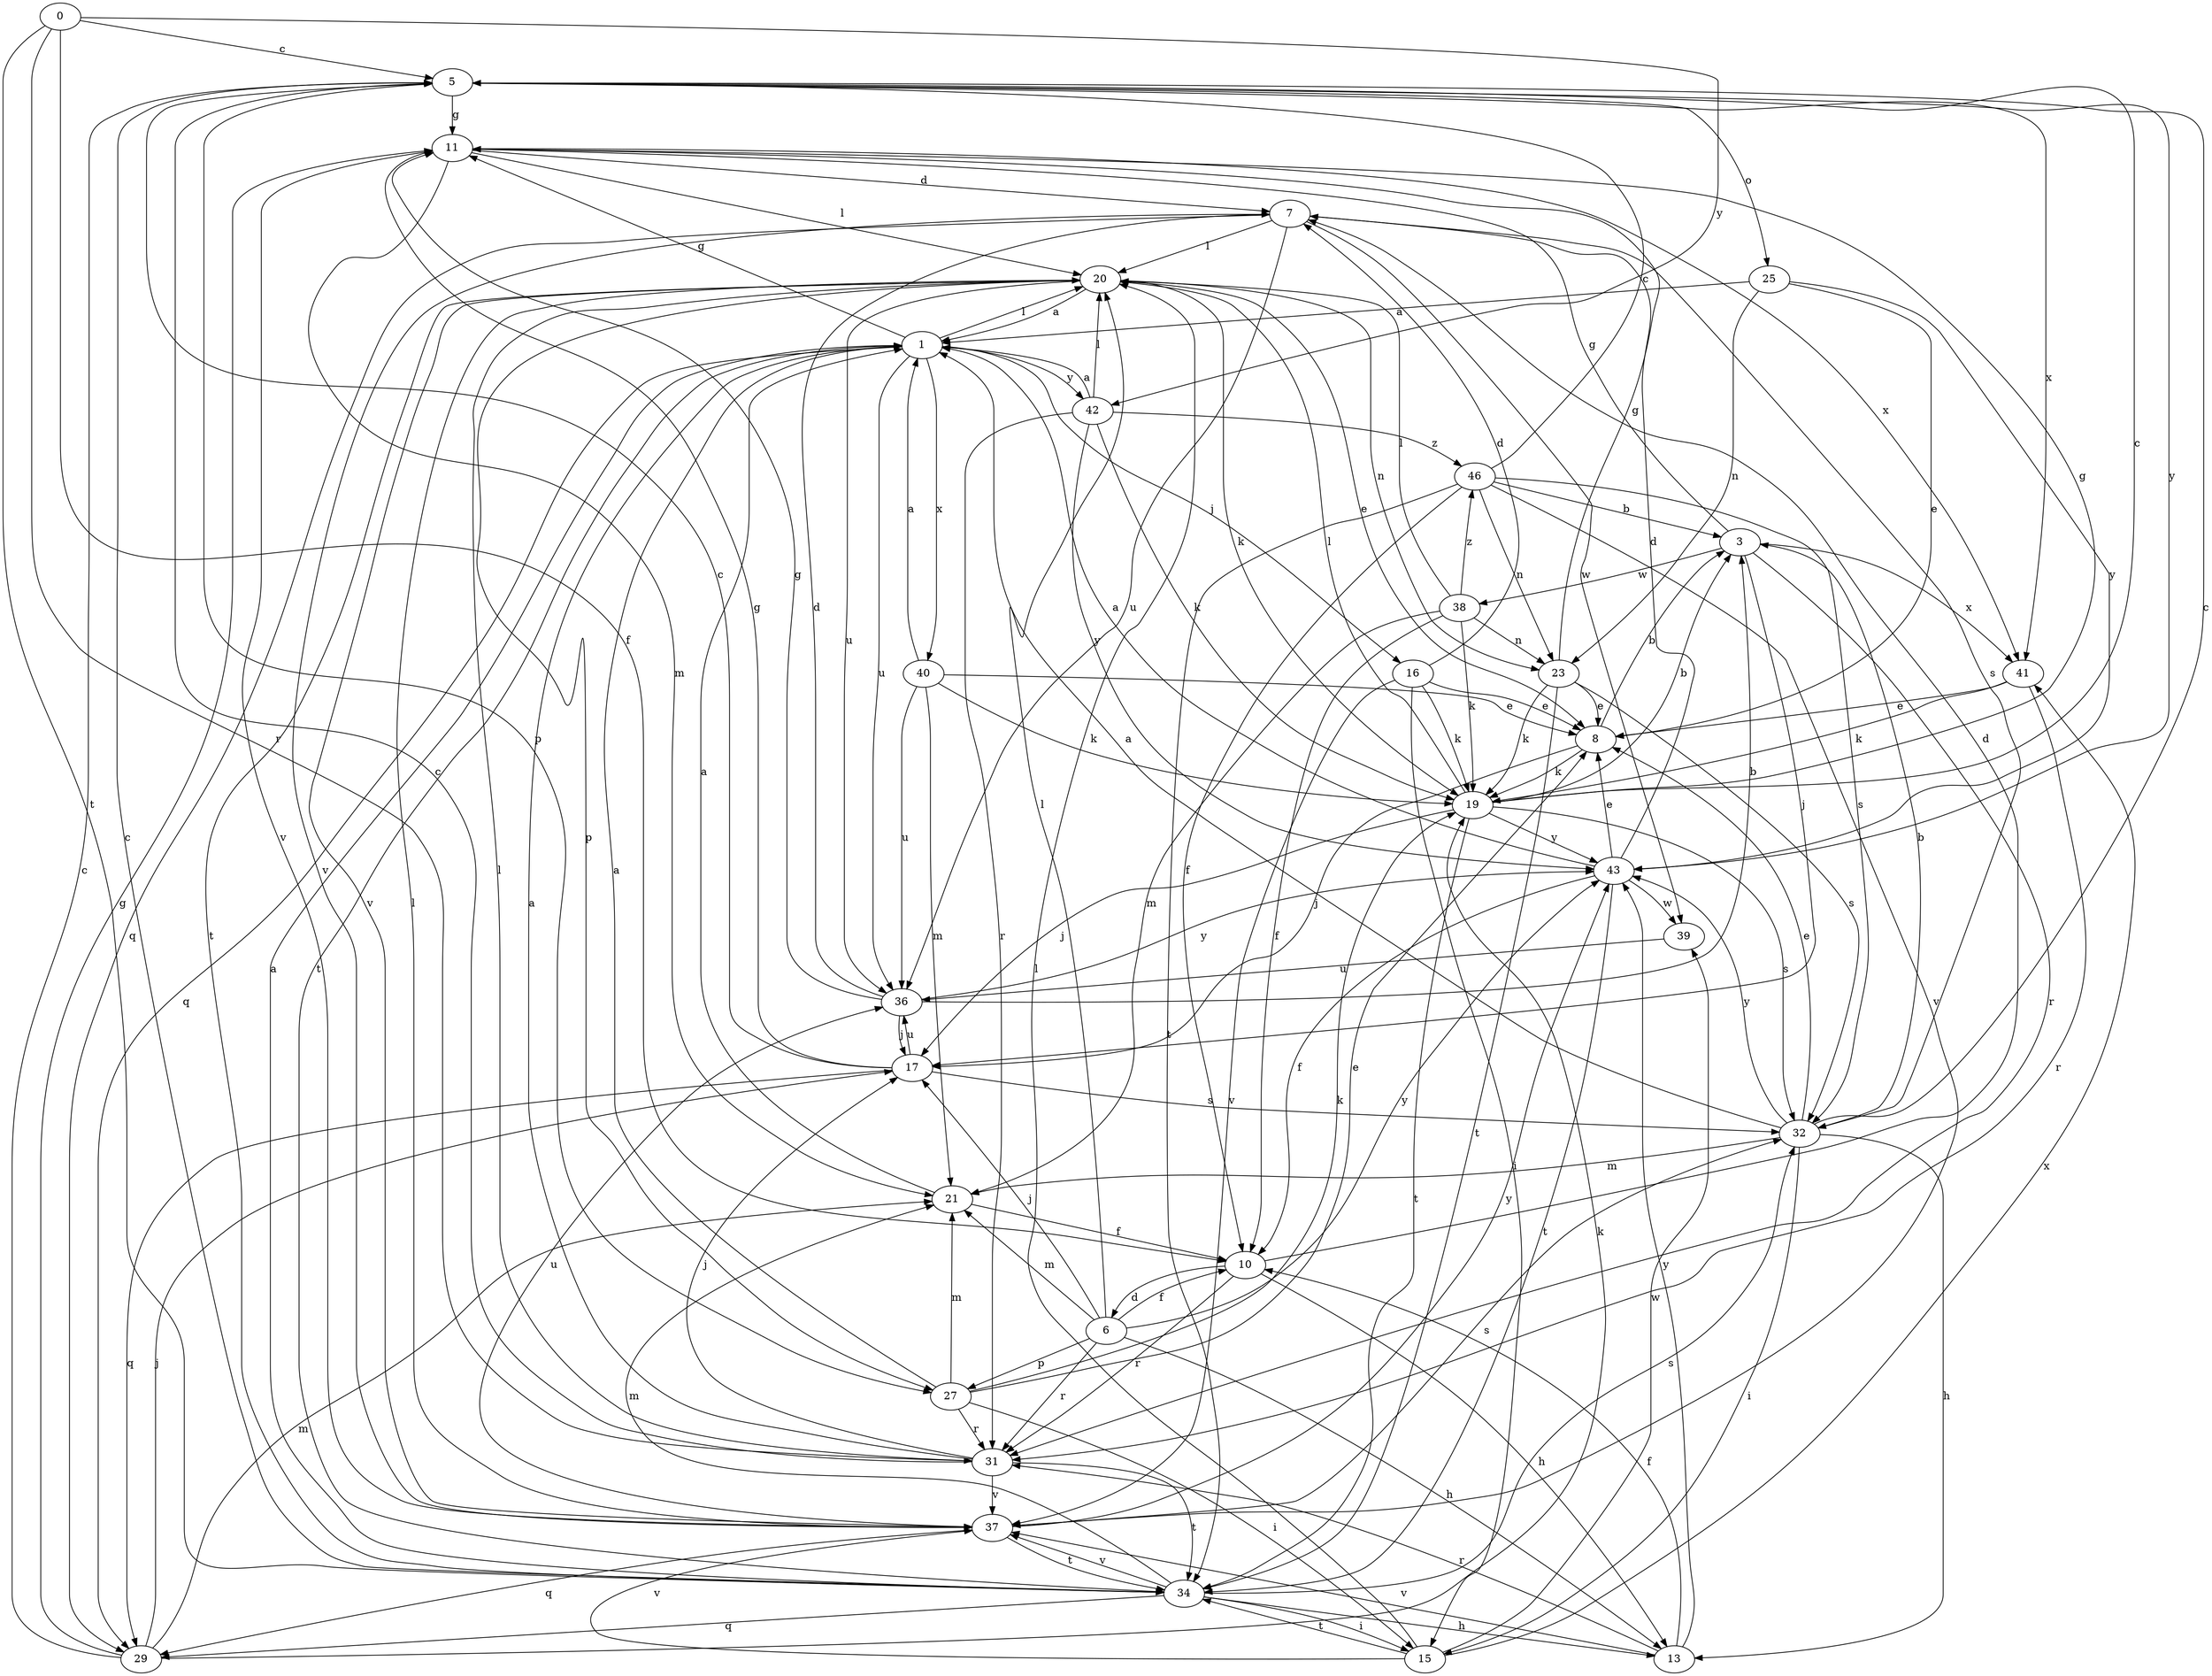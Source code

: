strict digraph  {
0;
1;
3;
5;
6;
7;
8;
10;
11;
13;
15;
16;
17;
19;
20;
21;
23;
25;
27;
29;
31;
32;
34;
36;
37;
38;
39;
40;
41;
42;
43;
46;
0 -> 5  [label=c];
0 -> 10  [label=f];
0 -> 31  [label=r];
0 -> 34  [label=t];
0 -> 42  [label=y];
1 -> 11  [label=g];
1 -> 16  [label=j];
1 -> 20  [label=l];
1 -> 29  [label=q];
1 -> 34  [label=t];
1 -> 36  [label=u];
1 -> 40  [label=x];
1 -> 42  [label=y];
3 -> 11  [label=g];
3 -> 17  [label=j];
3 -> 31  [label=r];
3 -> 38  [label=w];
3 -> 41  [label=x];
5 -> 11  [label=g];
5 -> 25  [label=o];
5 -> 27  [label=p];
5 -> 41  [label=x];
5 -> 43  [label=y];
6 -> 10  [label=f];
6 -> 13  [label=h];
6 -> 17  [label=j];
6 -> 20  [label=l];
6 -> 21  [label=m];
6 -> 27  [label=p];
6 -> 31  [label=r];
6 -> 43  [label=y];
7 -> 20  [label=l];
7 -> 29  [label=q];
7 -> 32  [label=s];
7 -> 36  [label=u];
7 -> 37  [label=v];
7 -> 39  [label=w];
8 -> 3  [label=b];
8 -> 17  [label=j];
8 -> 19  [label=k];
10 -> 6  [label=d];
10 -> 7  [label=d];
10 -> 13  [label=h];
10 -> 31  [label=r];
11 -> 7  [label=d];
11 -> 20  [label=l];
11 -> 21  [label=m];
11 -> 37  [label=v];
11 -> 41  [label=x];
13 -> 10  [label=f];
13 -> 31  [label=r];
13 -> 37  [label=v];
13 -> 43  [label=y];
15 -> 20  [label=l];
15 -> 34  [label=t];
15 -> 37  [label=v];
15 -> 39  [label=w];
15 -> 41  [label=x];
16 -> 7  [label=d];
16 -> 8  [label=e];
16 -> 15  [label=i];
16 -> 19  [label=k];
16 -> 37  [label=v];
17 -> 5  [label=c];
17 -> 11  [label=g];
17 -> 29  [label=q];
17 -> 32  [label=s];
17 -> 36  [label=u];
19 -> 3  [label=b];
19 -> 5  [label=c];
19 -> 11  [label=g];
19 -> 17  [label=j];
19 -> 20  [label=l];
19 -> 32  [label=s];
19 -> 34  [label=t];
19 -> 43  [label=y];
20 -> 1  [label=a];
20 -> 8  [label=e];
20 -> 19  [label=k];
20 -> 23  [label=n];
20 -> 27  [label=p];
20 -> 34  [label=t];
20 -> 36  [label=u];
20 -> 37  [label=v];
21 -> 1  [label=a];
21 -> 10  [label=f];
23 -> 8  [label=e];
23 -> 11  [label=g];
23 -> 19  [label=k];
23 -> 32  [label=s];
23 -> 34  [label=t];
25 -> 1  [label=a];
25 -> 8  [label=e];
25 -> 23  [label=n];
25 -> 43  [label=y];
27 -> 1  [label=a];
27 -> 8  [label=e];
27 -> 15  [label=i];
27 -> 19  [label=k];
27 -> 21  [label=m];
27 -> 31  [label=r];
29 -> 5  [label=c];
29 -> 11  [label=g];
29 -> 17  [label=j];
29 -> 19  [label=k];
29 -> 21  [label=m];
31 -> 1  [label=a];
31 -> 5  [label=c];
31 -> 17  [label=j];
31 -> 20  [label=l];
31 -> 34  [label=t];
31 -> 37  [label=v];
32 -> 1  [label=a];
32 -> 3  [label=b];
32 -> 5  [label=c];
32 -> 8  [label=e];
32 -> 13  [label=h];
32 -> 15  [label=i];
32 -> 21  [label=m];
32 -> 43  [label=y];
34 -> 1  [label=a];
34 -> 5  [label=c];
34 -> 13  [label=h];
34 -> 15  [label=i];
34 -> 21  [label=m];
34 -> 29  [label=q];
34 -> 32  [label=s];
34 -> 37  [label=v];
36 -> 3  [label=b];
36 -> 7  [label=d];
36 -> 11  [label=g];
36 -> 17  [label=j];
36 -> 43  [label=y];
37 -> 20  [label=l];
37 -> 29  [label=q];
37 -> 32  [label=s];
37 -> 34  [label=t];
37 -> 36  [label=u];
37 -> 43  [label=y];
38 -> 10  [label=f];
38 -> 19  [label=k];
38 -> 20  [label=l];
38 -> 21  [label=m];
38 -> 23  [label=n];
38 -> 46  [label=z];
39 -> 36  [label=u];
40 -> 1  [label=a];
40 -> 8  [label=e];
40 -> 19  [label=k];
40 -> 21  [label=m];
40 -> 36  [label=u];
41 -> 8  [label=e];
41 -> 19  [label=k];
41 -> 31  [label=r];
42 -> 1  [label=a];
42 -> 19  [label=k];
42 -> 20  [label=l];
42 -> 31  [label=r];
42 -> 43  [label=y];
42 -> 46  [label=z];
43 -> 1  [label=a];
43 -> 7  [label=d];
43 -> 8  [label=e];
43 -> 10  [label=f];
43 -> 34  [label=t];
43 -> 39  [label=w];
46 -> 3  [label=b];
46 -> 5  [label=c];
46 -> 10  [label=f];
46 -> 23  [label=n];
46 -> 32  [label=s];
46 -> 34  [label=t];
46 -> 37  [label=v];
}
